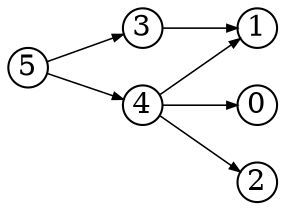 digraph{
  rankdir=LR
  node [shape=circle,fixedsize=true,width=.26]
  edge [penwidth=0.75,arrowsize=0.5]
  5 -> {3 4}
  4 -> {0 1 2}
  3 -> {1}
  2 -> {}
  1 -> {}
}
